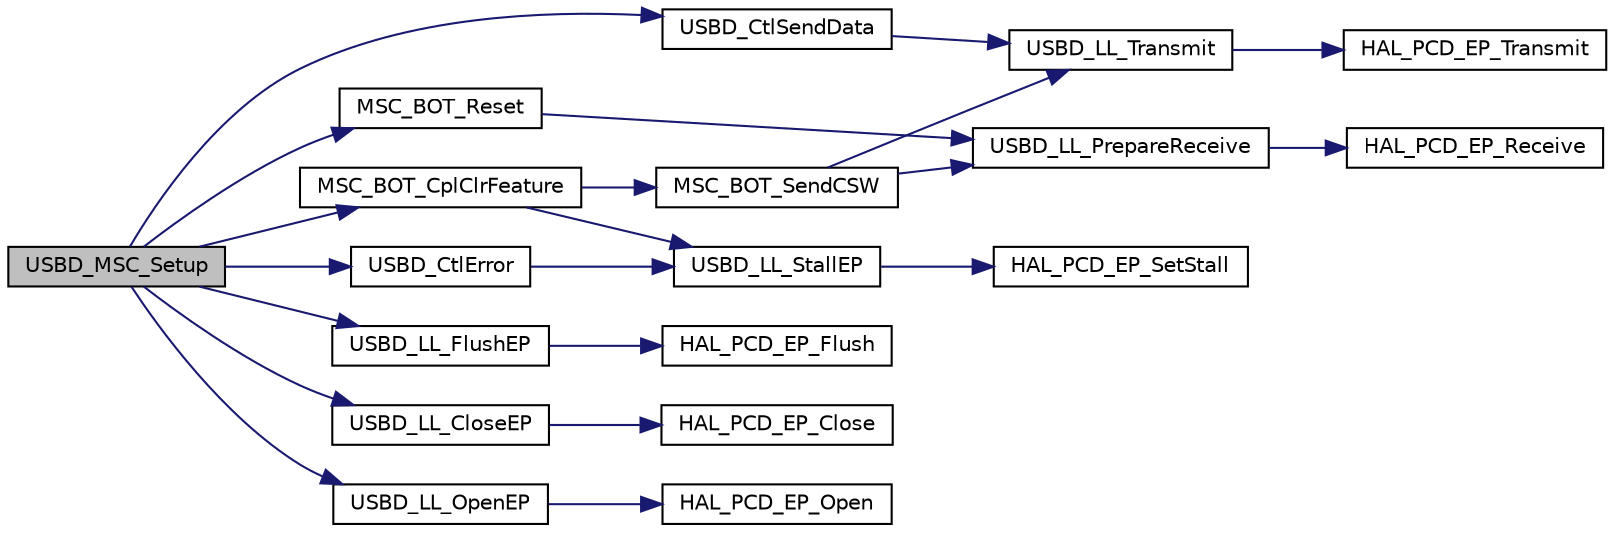 digraph "USBD_MSC_Setup"
{
  edge [fontname="Helvetica",fontsize="10",labelfontname="Helvetica",labelfontsize="10"];
  node [fontname="Helvetica",fontsize="10",shape=record];
  rankdir="LR";
  Node36 [label="USBD_MSC_Setup",height=0.2,width=0.4,color="black", fillcolor="grey75", style="filled", fontcolor="black"];
  Node36 -> Node37 [color="midnightblue",fontsize="10",style="solid",fontname="Helvetica"];
  Node37 [label="USBD_CtlSendData",height=0.2,width=0.4,color="black", fillcolor="white", style="filled",URL="$group___u_s_b_d___i_o_r_e_q___exported___functions_prototype.html#ga5485330015d6e90ae4db3d4eda425913",tooltip="USBD_CtlSendData send data on the ctl pipe. "];
  Node37 -> Node38 [color="midnightblue",fontsize="10",style="solid",fontname="Helvetica"];
  Node38 [label="USBD_LL_Transmit",height=0.2,width=0.4,color="black", fillcolor="white", style="filled",URL="$group___u_s_b_d___c_o_r_e___exported___functions_prototype.html#gab87eb9f3d4d9f8956d2c6b77230f265c",tooltip="Transmits data over an endpoint. "];
  Node38 -> Node39 [color="midnightblue",fontsize="10",style="solid",fontname="Helvetica"];
  Node39 [label="HAL_PCD_EP_Transmit",height=0.2,width=0.4,color="black", fillcolor="white", style="filled",URL="$group___p_c_d___exported___functions___group3.html#ga116ada543442c8f7a1003c4d4c211618"];
  Node36 -> Node40 [color="midnightblue",fontsize="10",style="solid",fontname="Helvetica"];
  Node40 [label="USBD_CtlError",height=0.2,width=0.4,color="black", fillcolor="white", style="filled",URL="$group___u_s_b_d___r_e_q___exported___functions_prototype.html#ga48795256b00d45158aa8036e843d300a",tooltip="USBD_CtlError Handle USB low level Error. "];
  Node40 -> Node41 [color="midnightblue",fontsize="10",style="solid",fontname="Helvetica"];
  Node41 [label="USBD_LL_StallEP",height=0.2,width=0.4,color="black", fillcolor="white", style="filled",URL="$group___u_s_b_d___c_o_r_e___exported___functions_prototype.html#gabc2b4a7c8307e04955b015fd32057ec7",tooltip="Sets a Stall condition on an endpoint of the Low Level Driver. "];
  Node41 -> Node42 [color="midnightblue",fontsize="10",style="solid",fontname="Helvetica"];
  Node42 [label="HAL_PCD_EP_SetStall",height=0.2,width=0.4,color="black", fillcolor="white", style="filled",URL="$group___p_c_d___exported___functions___group3.html#gaecee197a59aacc015742c62b74881b6f"];
  Node36 -> Node43 [color="midnightblue",fontsize="10",style="solid",fontname="Helvetica"];
  Node43 [label="MSC_BOT_Reset",height=0.2,width=0.4,color="black", fillcolor="white", style="filled",URL="$group___u_s_b_d___c_o_r_e___exported___functions_prototypes.html#ga1fba81bdadbc5c07718d0cb30258a577",tooltip="MSC_BOT_Reset Reset the BOT Machine. "];
  Node43 -> Node44 [color="midnightblue",fontsize="10",style="solid",fontname="Helvetica"];
  Node44 [label="USBD_LL_PrepareReceive",height=0.2,width=0.4,color="black", fillcolor="white", style="filled",URL="$group___u_s_b_d___c_o_r_e___exported___functions_prototype.html#ga259b00707b333065b66be515dd019428",tooltip="Prepares an endpoint for reception. "];
  Node44 -> Node45 [color="midnightblue",fontsize="10",style="solid",fontname="Helvetica"];
  Node45 [label="HAL_PCD_EP_Receive",height=0.2,width=0.4,color="black", fillcolor="white", style="filled",URL="$group___p_c_d___exported___functions___group3.html#ga0029fe7a8d3db91b13637e2507fba60c"];
  Node36 -> Node46 [color="midnightblue",fontsize="10",style="solid",fontname="Helvetica"];
  Node46 [label="USBD_LL_FlushEP",height=0.2,width=0.4,color="black", fillcolor="white", style="filled",URL="$group___u_s_b_d___c_o_r_e___exported___functions_prototype.html#ga10080ed9555110afba809de968314985",tooltip="Flushes an endpoint of the Low Level Driver. "];
  Node46 -> Node47 [color="midnightblue",fontsize="10",style="solid",fontname="Helvetica"];
  Node47 [label="HAL_PCD_EP_Flush",height=0.2,width=0.4,color="black", fillcolor="white", style="filled",URL="$group___p_c_d___exported___functions___group3.html#gaf245d7a10c697f4591c144596cb2df0f"];
  Node36 -> Node48 [color="midnightblue",fontsize="10",style="solid",fontname="Helvetica"];
  Node48 [label="USBD_LL_CloseEP",height=0.2,width=0.4,color="black", fillcolor="white", style="filled",URL="$group___u_s_b_d___c_o_r_e___exported___functions_prototype.html#gae12e7de3c398d5663976bf11faa63572",tooltip="Closes an endpoint of the Low Level Driver. "];
  Node48 -> Node49 [color="midnightblue",fontsize="10",style="solid",fontname="Helvetica"];
  Node49 [label="HAL_PCD_EP_Close",height=0.2,width=0.4,color="black", fillcolor="white", style="filled",URL="$group___p_c_d___exported___functions___group3.html#ga439d45b17aa238f68e43b60783836849"];
  Node36 -> Node50 [color="midnightblue",fontsize="10",style="solid",fontname="Helvetica"];
  Node50 [label="USBD_LL_OpenEP",height=0.2,width=0.4,color="black", fillcolor="white", style="filled",URL="$group___u_s_b_d___c_o_r_e___exported___functions_prototype.html#gad96254d74d95496ffb5f6f2248585cb0",tooltip="Opens an endpoint of the Low Level Driver. "];
  Node50 -> Node51 [color="midnightblue",fontsize="10",style="solid",fontname="Helvetica"];
  Node51 [label="HAL_PCD_EP_Open",height=0.2,width=0.4,color="black", fillcolor="white", style="filled",URL="$group___p_c_d___exported___functions___group3.html#gab377a41f91fb7c12c12886d94bd765f2"];
  Node36 -> Node52 [color="midnightblue",fontsize="10",style="solid",fontname="Helvetica"];
  Node52 [label="MSC_BOT_CplClrFeature",height=0.2,width=0.4,color="black", fillcolor="white", style="filled",URL="$group___u_s_b_d___c_o_r_e___exported___functions_prototypes.html#gae59234b7fe768ccdf5294ddfc5abc757",tooltip="MSC_BOT_CplClrFeature Complete the clear feature request. "];
  Node52 -> Node41 [color="midnightblue",fontsize="10",style="solid",fontname="Helvetica"];
  Node52 -> Node53 [color="midnightblue",fontsize="10",style="solid",fontname="Helvetica"];
  Node53 [label="MSC_BOT_SendCSW",height=0.2,width=0.4,color="black", fillcolor="white", style="filled",URL="$group___m_s_c___b_o_t___private___functions.html#gaaa2676ffcc7ca9a34ec85395cd3ead9e",tooltip="MSC_BOT_SendCSW Send the Command Status Wrapper. "];
  Node53 -> Node38 [color="midnightblue",fontsize="10",style="solid",fontname="Helvetica"];
  Node53 -> Node44 [color="midnightblue",fontsize="10",style="solid",fontname="Helvetica"];
}
